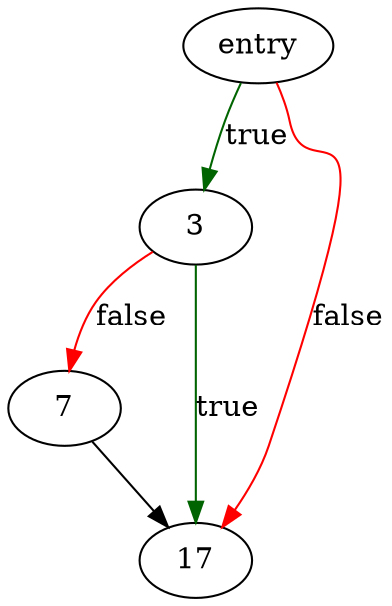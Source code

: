 digraph "mmalloca" {
	// Node definitions.
	1 [label=entry];
	3;
	7;
	17;

	// Edge definitions.
	1 -> 3 [
		color=darkgreen
		label=true
	];
	1 -> 17 [
		color=red
		label=false
	];
	3 -> 7 [
		color=red
		label=false
	];
	3 -> 17 [
		color=darkgreen
		label=true
	];
	7 -> 17;
}